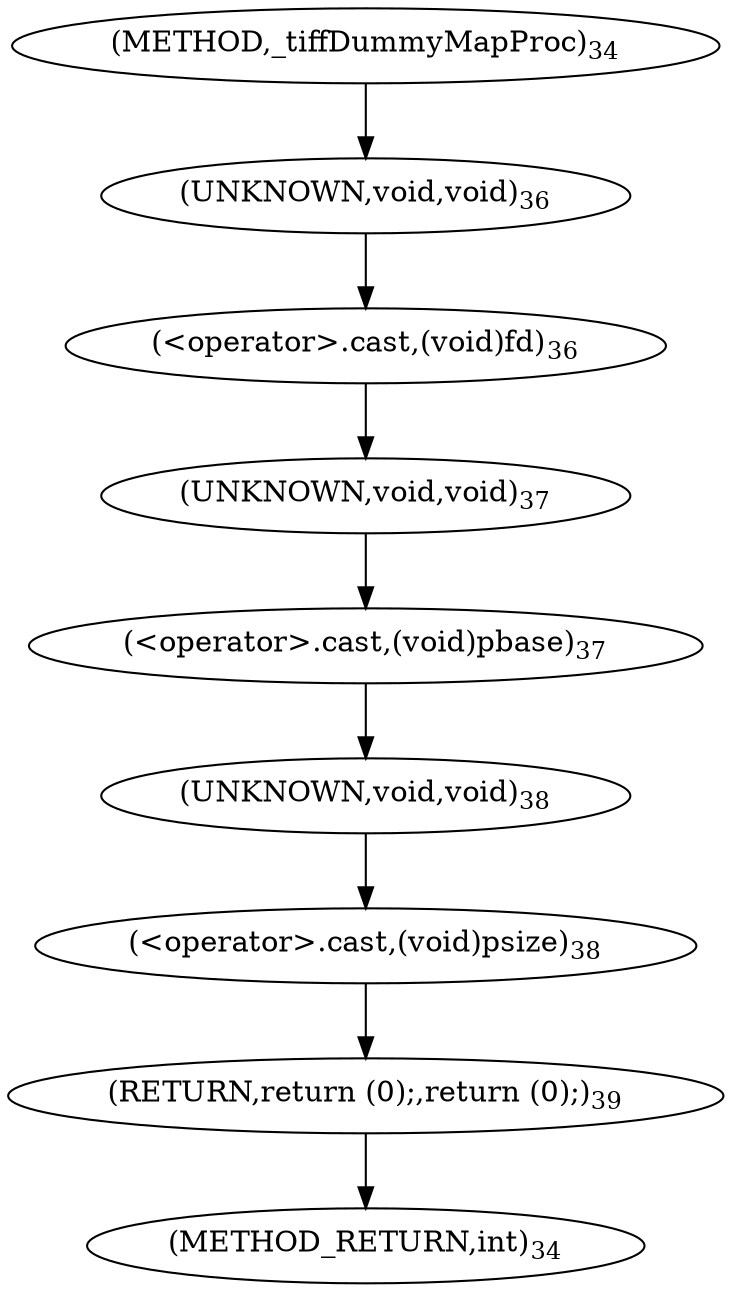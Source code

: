 digraph "_tiffDummyMapProc" {  
"12" [label = <(&lt;operator&gt;.cast,(void)fd)<SUB>36</SUB>> ]
"15" [label = <(&lt;operator&gt;.cast,(void)pbase)<SUB>37</SUB>> ]
"18" [label = <(&lt;operator&gt;.cast,(void)psize)<SUB>38</SUB>> ]
"21" [label = <(RETURN,return (0);,return (0);)<SUB>39</SUB>> ]
"13" [label = <(UNKNOWN,void,void)<SUB>36</SUB>> ]
"16" [label = <(UNKNOWN,void,void)<SUB>37</SUB>> ]
"19" [label = <(UNKNOWN,void,void)<SUB>38</SUB>> ]
"7" [label = <(METHOD,_tiffDummyMapProc)<SUB>34</SUB>> ]
"23" [label = <(METHOD_RETURN,int)<SUB>34</SUB>> ]
  "12" -> "16" 
  "15" -> "19" 
  "18" -> "21" 
  "21" -> "23" 
  "13" -> "12" 
  "16" -> "15" 
  "19" -> "18" 
  "7" -> "13" 
}
